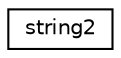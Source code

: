 digraph "Graphical Class Hierarchy"
{
 // INTERACTIVE_SVG=YES
 // LATEX_PDF_SIZE
  edge [fontname="Helvetica",fontsize="10",labelfontname="Helvetica",labelfontsize="10"];
  node [fontname="Helvetica",fontsize="10",shape=record];
  rankdir="LR";
  Node0 [label="string2",height=0.2,width=0.4,color="black", fillcolor="white", style="filled",URL="$interfacefms__io__utils__mod_1_1string2.html",tooltip="Converts a given integer or real into a character string."];
}

